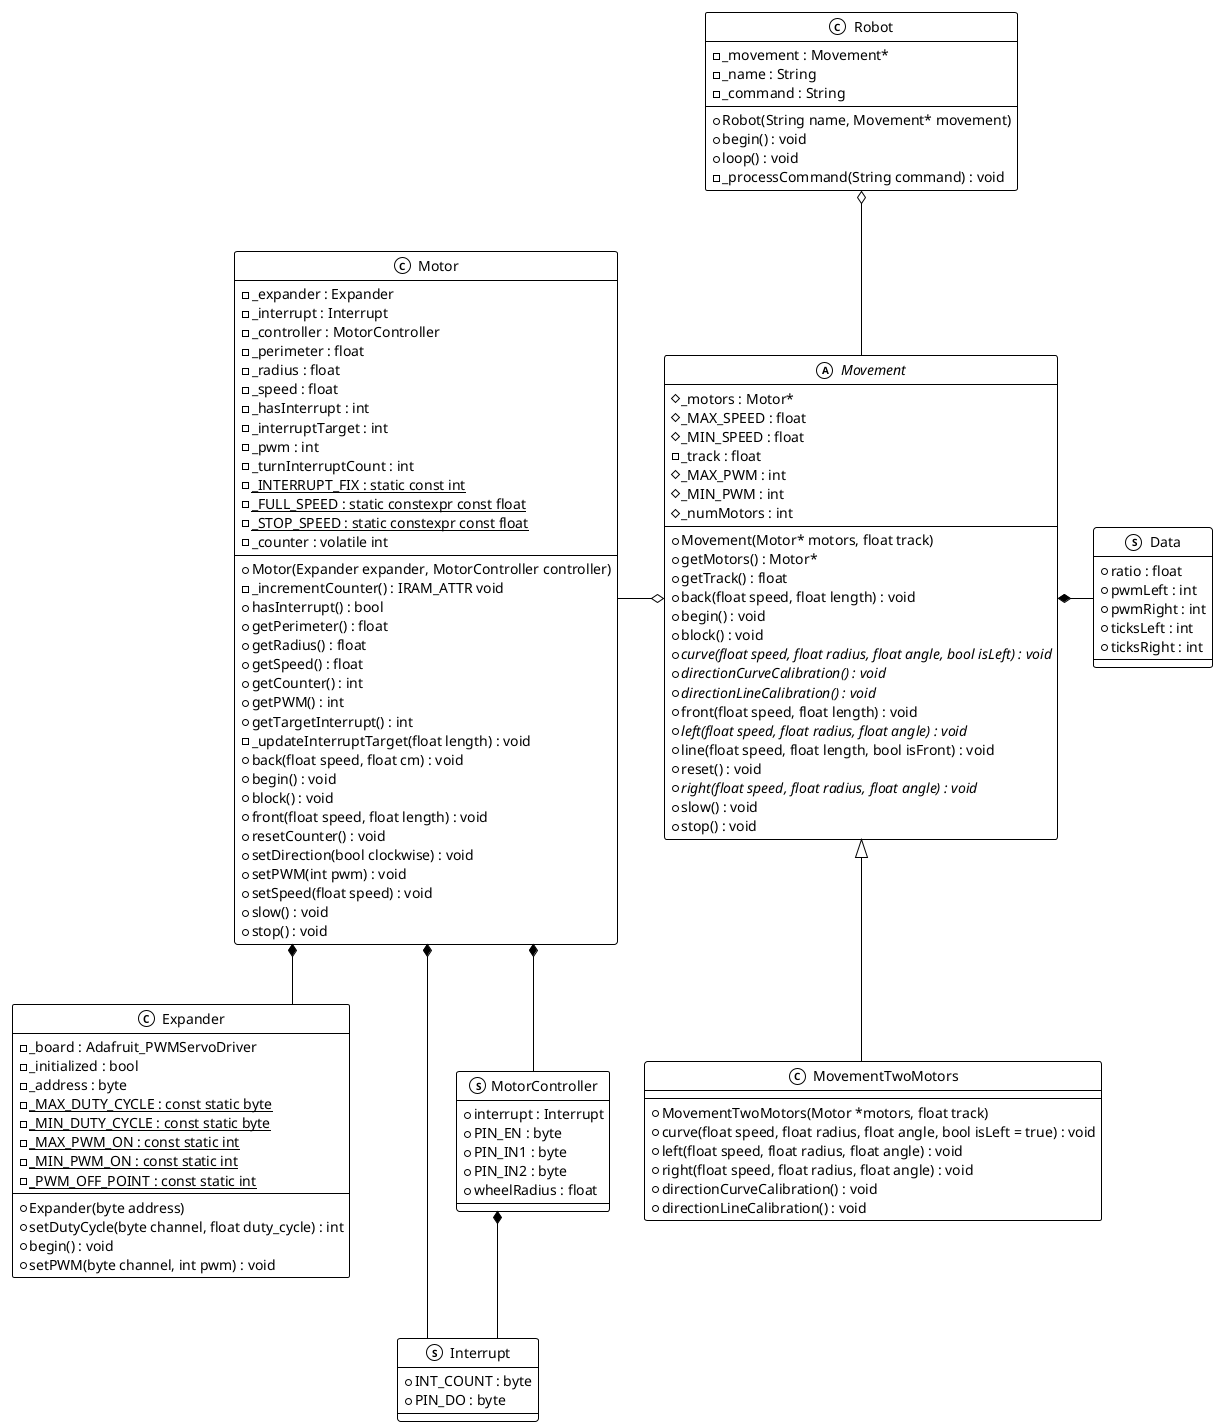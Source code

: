 @startuml Diagrama de classes
!theme mono

skinparam linetype ortho

/' Objects '/
class Expander {
	+Expander(byte address)
	-_board : Adafruit_PWMServoDriver
	-_initialized : bool
	-_address : byte
	-{static} _MAX_DUTY_CYCLE : const static byte
	-{static} _MIN_DUTY_CYCLE : const static byte
	-{static} _MAX_PWM_ON : const static int
	-{static} _MIN_PWM_ON : const static int
	-{static} _PWM_OFF_POINT : const static int
	+setDutyCycle(byte channel, float duty_cycle) : int
	+begin() : void
	+setPWM(byte channel, int pwm) : void
}

class Motor {
	+Motor(Expander expander, MotorController controller)
	-_expander : Expander
	-_incrementCounter() : IRAM_ATTR void
	-_interrupt : Interrupt
	-_controller : MotorController
	+hasInterrupt() : bool
	-_perimeter : float
	-_radius : float
	-_speed : float
	+getPerimeter() : float
	+getRadius() : float
	+getSpeed() : float
	-_hasInterrupt : int
	-_interruptTarget : int
	-_pwm : int
	-_turnInterruptCount : int
	+getCounter() : int
	+getPWM() : int
	+getTargetInterrupt() : int
	-{static} _INTERRUPT_FIX : static const int
	-{static} _FULL_SPEED : static constexpr const float
	-{static} _STOP_SPEED : static constexpr const float
	-_updateInterruptTarget(float length) : void
	+back(float speed, float cm) : void
	+begin() : void
	+block() : void
	+front(float speed, float length) : void
	+resetCounter() : void
	+setDirection(bool clockwise) : void
	+setPWM(int pwm) : void
	+setSpeed(float speed) : void
	+slow() : void
	+stop() : void
	-_counter : volatile int
}

abstract class Movement {
	+Movement(Motor* motors, float track)
	#_motors : Motor*
	+getMotors() : Motor*
	#_MAX_SPEED : float
	#_MIN_SPEED : float
	-_track : float
	+getTrack() : float
	#_MAX_PWM : int
	#_MIN_PWM : int
	#_numMotors : int
	+back(float speed, float length) : void
	+begin() : void
	+block() : void
	+{abstract} curve(float speed, float radius, float angle, bool isLeft) : void
	+{abstract} directionCurveCalibration() : void
	+{abstract} directionLineCalibration() : void
	+front(float speed, float length) : void
	+{abstract} left(float speed, float radius, float angle) : void
	+line(float speed, float length, bool isFront) : void
	+reset() : void
	+{abstract} right(float speed, float radius, float angle) : void
	+slow() : void
	+stop() : void
}

class MovementTwoMotors {
    +MovementTwoMotors(Motor *motors, float track)
    +curve(float speed, float radius, float angle, bool isLeft = true) : void
    +left(float speed, float radius, float angle) : void
    +right(float speed, float radius, float angle) : void
    +directionCurveCalibration() : void
    +directionLineCalibration() : void
}

class Robot {
    +Robot(String name, Movement* movement)
    +begin() : void
    +loop() : void
    -_movement : Movement*
    -_name : String
    -_command : String
    -_processCommand(String command) : void
}

struct Data {
	+ratio : float
	+pwmLeft : int
	+pwmRight : int
	+ticksLeft : int
	+ticksRight : int
}

struct Interrupt {
	+INT_COUNT : byte
	+PIN_DO : byte
}

struct MotorController {
	+interrupt : Interrupt
	+PIN_EN : byte
	+PIN_IN1 : byte
	+PIN_IN2 : byte
	+wheelRadius : float
}

/' Inheritance relationships '/
Movement <|-- MovementTwoMotors

/' Aggregation relationships '/
.Motor *-- .Expander
.Motor *-- .Interrupt
.Motor *-- .MotorController
.MotorController *-- .Interrupt
.Movement o-left- .Motor
.Robot o-- .Movement

/' Nested objects '/
.Movement *-right- .Data

@enduml
